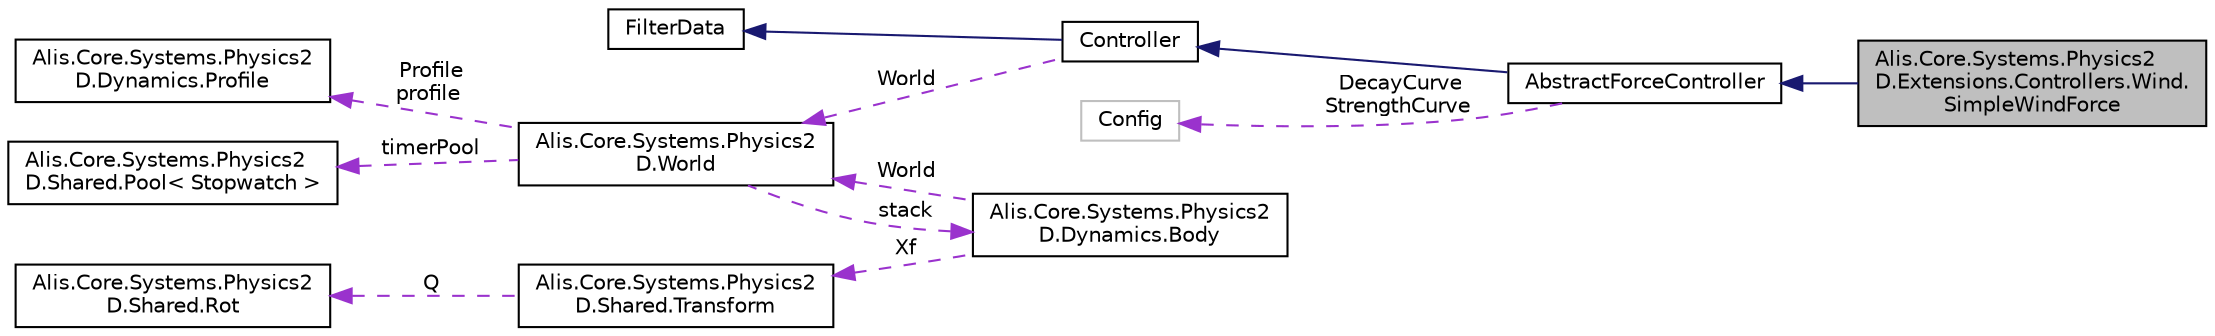 digraph "Alis.Core.Systems.Physics2D.Extensions.Controllers.Wind.SimpleWindForce"
{
 // LATEX_PDF_SIZE
  edge [fontname="Helvetica",fontsize="10",labelfontname="Helvetica",labelfontsize="10"];
  node [fontname="Helvetica",fontsize="10",shape=record];
  rankdir="LR";
  Node1 [label="Alis.Core.Systems.Physics2\lD.Extensions.Controllers.Wind.\lSimpleWindForce",height=0.2,width=0.4,color="black", fillcolor="grey75", style="filled", fontcolor="black",tooltip="Reference implementation for forces based on AbstractForceController It supports all features provide..."];
  Node2 -> Node1 [dir="back",color="midnightblue",fontsize="10",style="solid",fontname="Helvetica"];
  Node2 [label="AbstractForceController",height=0.2,width=0.4,color="black", fillcolor="white", style="filled",URL="$class_alis_1_1_core_1_1_systems_1_1_physics2_d_1_1_extensions_1_1_controllers_1_1_wind_1_1_abstract_force_controller.html",tooltip="The abstract force controller class"];
  Node3 -> Node2 [dir="back",color="midnightblue",fontsize="10",style="solid",fontname="Helvetica"];
  Node3 [label="Controller",height=0.2,width=0.4,color="black", fillcolor="white", style="filled",URL="$class_alis_1_1_core_1_1_systems_1_1_physics2_d_1_1_extensions_1_1_controllers_1_1_controller_base_1_1_controller.html",tooltip="The controller class"];
  Node4 -> Node3 [dir="back",color="midnightblue",fontsize="10",style="solid",fontname="Helvetica"];
  Node4 [label="FilterData",height=0.2,width=0.4,color="black", fillcolor="white", style="filled",URL="$class_alis_1_1_core_1_1_systems_1_1_physics2_d_1_1_extensions_1_1_physics_logics_1_1_physics_logic_base_1_1_filter_data.html",tooltip="Contains filter data that can determine whether an object should be processed or not."];
  Node5 -> Node3 [dir="back",color="darkorchid3",fontsize="10",style="dashed",label=" World" ,fontname="Helvetica"];
  Node5 [label="Alis.Core.Systems.Physics2\lD.World",height=0.2,width=0.4,color="black", fillcolor="white", style="filled",URL="$class_alis_1_1_core_1_1_systems_1_1_physics2_d_1_1_world.html",tooltip="The world class manages all physics entities, dynamic simulation, and asynchronous queries."];
  Node6 -> Node5 [dir="back",color="darkorchid3",fontsize="10",style="dashed",label=" stack" ,fontname="Helvetica"];
  Node6 [label="Alis.Core.Systems.Physics2\lD.Dynamics.Body",height=0.2,width=0.4,color="black", fillcolor="white", style="filled",URL="$class_alis_1_1_core_1_1_systems_1_1_physics2_d_1_1_dynamics_1_1_body.html",tooltip="The body class"];
  Node7 -> Node6 [dir="back",color="darkorchid3",fontsize="10",style="dashed",label=" Xf" ,fontname="Helvetica"];
  Node7 [label="Alis.Core.Systems.Physics2\lD.Shared.Transform",height=0.2,width=0.4,color="black", fillcolor="white", style="filled",URL="$struct_alis_1_1_core_1_1_systems_1_1_physics2_d_1_1_shared_1_1_transform.html",tooltip="A transform contains translation and rotation. It is used to represent the position and orientation o..."];
  Node8 -> Node7 [dir="back",color="darkorchid3",fontsize="10",style="dashed",label=" Q" ,fontname="Helvetica"];
  Node8 [label="Alis.Core.Systems.Physics2\lD.Shared.Rot",height=0.2,width=0.4,color="black", fillcolor="white", style="filled",URL="$struct_alis_1_1_core_1_1_systems_1_1_physics2_d_1_1_shared_1_1_rot.html",tooltip="Rotation"];
  Node5 -> Node6 [dir="back",color="darkorchid3",fontsize="10",style="dashed",label=" World" ,fontname="Helvetica"];
  Node9 -> Node5 [dir="back",color="darkorchid3",fontsize="10",style="dashed",label=" Profile\nprofile" ,fontname="Helvetica"];
  Node9 [label="Alis.Core.Systems.Physics2\lD.Dynamics.Profile",height=0.2,width=0.4,color="black", fillcolor="white", style="filled",URL="$struct_alis_1_1_core_1_1_systems_1_1_physics2_d_1_1_dynamics_1_1_profile.html",tooltip="The profile"];
  Node10 -> Node5 [dir="back",color="darkorchid3",fontsize="10",style="dashed",label=" timerPool" ,fontname="Helvetica"];
  Node10 [label="Alis.Core.Systems.Physics2\lD.Shared.Pool\< Stopwatch \>",height=0.2,width=0.4,color="black", fillcolor="white", style="filled",URL="$class_alis_1_1_core_1_1_systems_1_1_physics2_d_1_1_shared_1_1_pool.html",tooltip=" "];
  Node11 -> Node2 [dir="back",color="darkorchid3",fontsize="10",style="dashed",label=" DecayCurve\nStrengthCurve" ,fontname="Helvetica"];
  Node11 [label="Config",height=0.2,width=0.4,color="grey75", fillcolor="white", style="filled",tooltip=" "];
}
